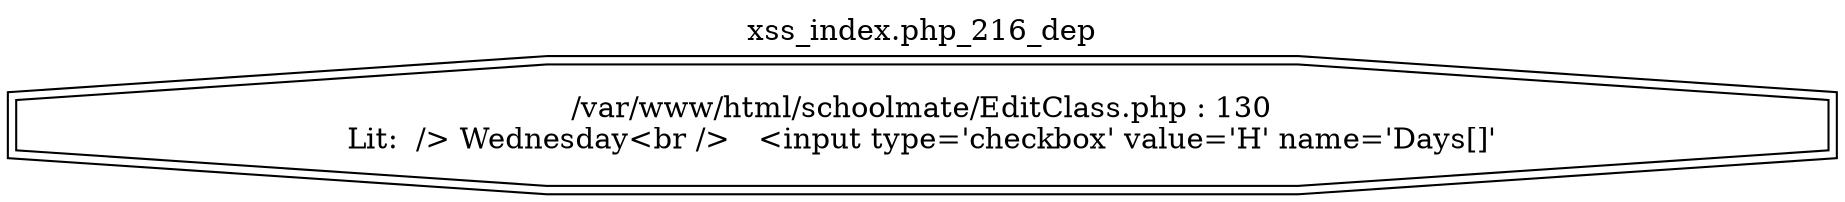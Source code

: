 digraph cfg {
  label="xss_index.php_216_dep";
  labelloc=t;
  n1 [shape=doubleoctagon, label="/var/www/html/schoolmate/EditClass.php : 130\nLit:  /> Wednesday<br />   <input type='checkbox' value='H' name='Days[]'\n"];
}
